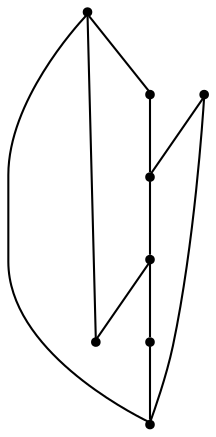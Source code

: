 graph {
  node [shape=point,comment="{\"directed\":false,\"doi\":\"10.1007/978-3-031-22203-0_13\",\"figure\":\"1 (2)\"}"]

  v0 [pos="1204.7867311149694,233.86039086606638"]
  v1 [pos="1197.0105035146926,501.94155031610114"]
  v2 [pos="1261.1643812169746,435.02344578846885"]
  v3 [pos="1256.6293824435954,295.8112834340183"]
  v4 [pos="1224.274196573713,366.8468147220226"]
  v5 [pos="1138.9605416156503,301.99556279228887"]
  v6 [pos="1202.079040906766,366.8468147220226"]
  v7 [pos="1146.8972663821962,435.9777690652736"]

  v0 -- v1 [id="-1",pos="1204.7867311149694,233.86039086606638 1089.8069172946327,250.1544688503492 1059.2062630458706,311.3592876571904 1058.7728443908418,371.2680950123927 1058.3394257358127,431.1727373772811 1088.077439510085,489.781352393621 1197.0105035146926,501.94155031610114"]
  v5 -- v6 [id="-2",pos="1138.9605416156503,301.99556279228887 1202.079040906766,366.8468147220226 1202.079040906766,366.8468147220226 1202.079040906766,366.8468147220226"]
  v7 -- v6 [id="-7",pos="1146.8972663821962,435.9777690652736 1202.079040906766,366.8468147220226 1202.079040906766,366.8468147220226 1202.079040906766,366.8468147220226"]
  v7 -- v1 [id="-8",pos="1146.8972663821962,435.9777690652736 1197.0105035146926,501.94155031610114 1197.0105035146926,501.94155031610114 1197.0105035146926,501.94155031610114"]
  v2 -- v1 [id="-10",pos="1261.1643812169746,435.02344578846885 1197.0105035146926,501.94155031610114 1197.0105035146926,501.94155031610114 1197.0105035146926,501.94155031610114"]
  v4 -- v2 [id="-29",pos="1224.274196573713,366.8468147220226 1261.1643812169746,435.02344578846885 1261.1643812169746,435.02344578846885 1261.1643812169746,435.02344578846885"]
  v4 -- v3 [id="-30",pos="1224.274196573713,366.8468147220226 1256.6293824435954,295.8112834340183 1256.6293824435954,295.8112834340183 1256.6293824435954,295.8112834340183"]
  v6 -- v4 [id="-42",pos="1202.079040906766,366.8468147220226 1224.274196573713,366.8468147220226 1224.274196573713,366.8468147220226 1224.274196573713,366.8468147220226"]
  v0 -- v5 [id="-48",pos="1204.7867311149694,233.86039086606638 1138.9605416156503,301.99556279228887 1138.9605416156503,301.99556279228887 1138.9605416156503,301.99556279228887"]
  v0 -- v3 [id="-50",pos="1204.7867311149694,233.86039086606638 1256.6293824435954,295.8112834340183 1256.6293824435954,295.8112834340183 1256.6293824435954,295.8112834340183"]
}